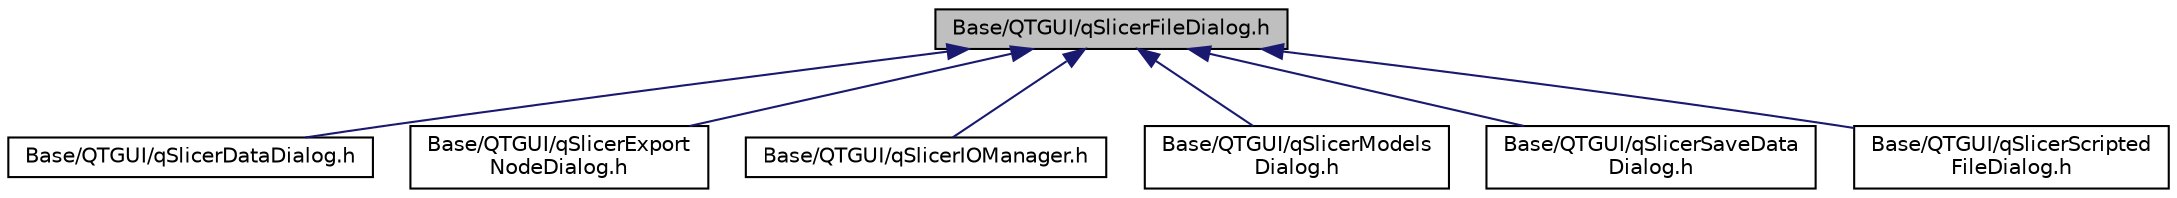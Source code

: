digraph "Base/QTGUI/qSlicerFileDialog.h"
{
  bgcolor="transparent";
  edge [fontname="Helvetica",fontsize="10",labelfontname="Helvetica",labelfontsize="10"];
  node [fontname="Helvetica",fontsize="10",shape=record];
  Node13 [label="Base/QTGUI/qSlicerFileDialog.h",height=0.2,width=0.4,color="black", fillcolor="grey75", style="filled", fontcolor="black"];
  Node13 -> Node14 [dir="back",color="midnightblue",fontsize="10",style="solid",fontname="Helvetica"];
  Node14 [label="Base/QTGUI/qSlicerDataDialog.h",height=0.2,width=0.4,color="black",URL="$qSlicerDataDialog_8h.html"];
  Node13 -> Node15 [dir="back",color="midnightblue",fontsize="10",style="solid",fontname="Helvetica"];
  Node15 [label="Base/QTGUI/qSlicerExport\lNodeDialog.h",height=0.2,width=0.4,color="black",URL="$qSlicerExportNodeDialog_8h.html"];
  Node13 -> Node16 [dir="back",color="midnightblue",fontsize="10",style="solid",fontname="Helvetica"];
  Node16 [label="Base/QTGUI/qSlicerIOManager.h",height=0.2,width=0.4,color="black",URL="$qSlicerIOManager_8h.html"];
  Node13 -> Node17 [dir="back",color="midnightblue",fontsize="10",style="solid",fontname="Helvetica"];
  Node17 [label="Base/QTGUI/qSlicerModels\lDialog.h",height=0.2,width=0.4,color="black",URL="$qSlicerModelsDialog_8h.html"];
  Node13 -> Node18 [dir="back",color="midnightblue",fontsize="10",style="solid",fontname="Helvetica"];
  Node18 [label="Base/QTGUI/qSlicerSaveData\lDialog.h",height=0.2,width=0.4,color="black",URL="$qSlicerSaveDataDialog_8h.html"];
  Node13 -> Node19 [dir="back",color="midnightblue",fontsize="10",style="solid",fontname="Helvetica"];
  Node19 [label="Base/QTGUI/qSlicerScripted\lFileDialog.h",height=0.2,width=0.4,color="black",URL="$qSlicerScriptedFileDialog_8h.html"];
}
